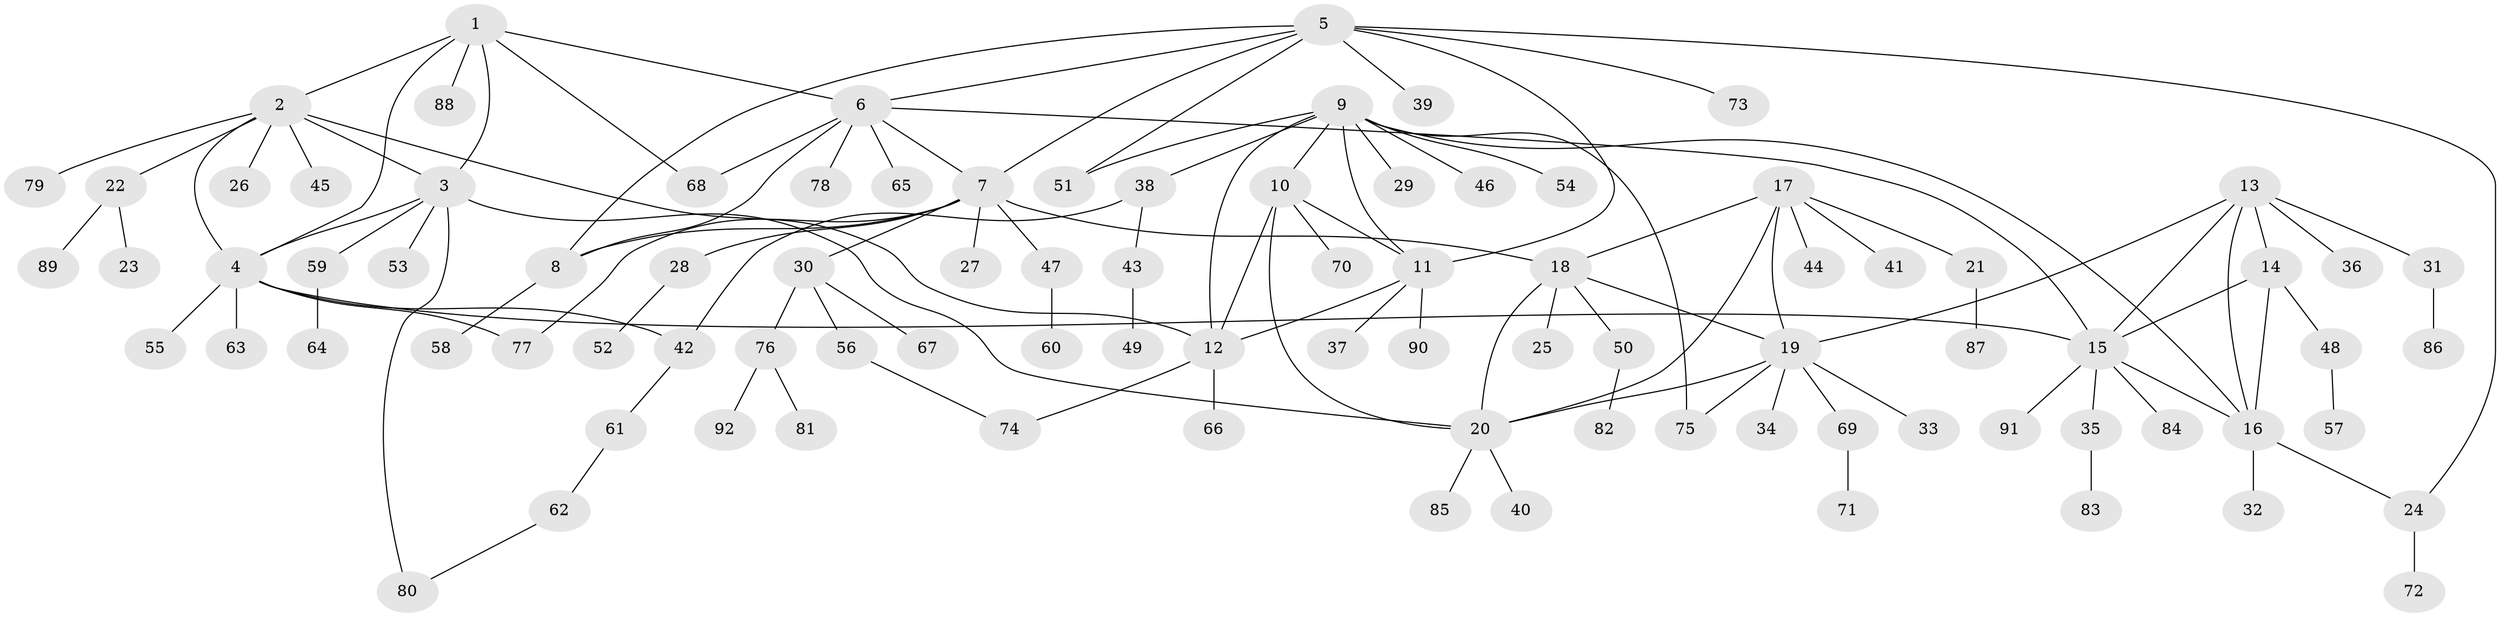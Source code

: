 // coarse degree distribution, {5: 0.029411764705882353, 9: 0.04411764705882353, 6: 0.029411764705882353, 7: 0.04411764705882353, 3: 0.029411764705882353, 10: 0.014705882352941176, 4: 0.04411764705882353, 8: 0.029411764705882353, 2: 0.17647058823529413, 1: 0.5588235294117647}
// Generated by graph-tools (version 1.1) at 2025/52/02/27/25 19:52:19]
// undirected, 92 vertices, 120 edges
graph export_dot {
graph [start="1"]
  node [color=gray90,style=filled];
  1;
  2;
  3;
  4;
  5;
  6;
  7;
  8;
  9;
  10;
  11;
  12;
  13;
  14;
  15;
  16;
  17;
  18;
  19;
  20;
  21;
  22;
  23;
  24;
  25;
  26;
  27;
  28;
  29;
  30;
  31;
  32;
  33;
  34;
  35;
  36;
  37;
  38;
  39;
  40;
  41;
  42;
  43;
  44;
  45;
  46;
  47;
  48;
  49;
  50;
  51;
  52;
  53;
  54;
  55;
  56;
  57;
  58;
  59;
  60;
  61;
  62;
  63;
  64;
  65;
  66;
  67;
  68;
  69;
  70;
  71;
  72;
  73;
  74;
  75;
  76;
  77;
  78;
  79;
  80;
  81;
  82;
  83;
  84;
  85;
  86;
  87;
  88;
  89;
  90;
  91;
  92;
  1 -- 2;
  1 -- 3;
  1 -- 4;
  1 -- 6;
  1 -- 68;
  1 -- 88;
  2 -- 3;
  2 -- 4;
  2 -- 12;
  2 -- 22;
  2 -- 26;
  2 -- 45;
  2 -- 79;
  3 -- 4;
  3 -- 20;
  3 -- 53;
  3 -- 59;
  3 -- 80;
  4 -- 15;
  4 -- 42;
  4 -- 55;
  4 -- 63;
  4 -- 77;
  5 -- 6;
  5 -- 7;
  5 -- 8;
  5 -- 11;
  5 -- 24;
  5 -- 39;
  5 -- 51;
  5 -- 73;
  6 -- 7;
  6 -- 8;
  6 -- 15;
  6 -- 65;
  6 -- 68;
  6 -- 78;
  7 -- 8;
  7 -- 18;
  7 -- 27;
  7 -- 28;
  7 -- 30;
  7 -- 47;
  7 -- 77;
  8 -- 58;
  9 -- 10;
  9 -- 11;
  9 -- 12;
  9 -- 16;
  9 -- 29;
  9 -- 38;
  9 -- 46;
  9 -- 51;
  9 -- 54;
  9 -- 75;
  10 -- 11;
  10 -- 12;
  10 -- 20;
  10 -- 70;
  11 -- 12;
  11 -- 37;
  11 -- 90;
  12 -- 66;
  12 -- 74;
  13 -- 14;
  13 -- 15;
  13 -- 16;
  13 -- 19;
  13 -- 31;
  13 -- 36;
  14 -- 15;
  14 -- 16;
  14 -- 48;
  15 -- 16;
  15 -- 35;
  15 -- 84;
  15 -- 91;
  16 -- 24;
  16 -- 32;
  17 -- 18;
  17 -- 19;
  17 -- 20;
  17 -- 21;
  17 -- 41;
  17 -- 44;
  18 -- 19;
  18 -- 20;
  18 -- 25;
  18 -- 50;
  19 -- 20;
  19 -- 33;
  19 -- 34;
  19 -- 69;
  19 -- 75;
  20 -- 40;
  20 -- 85;
  21 -- 87;
  22 -- 23;
  22 -- 89;
  24 -- 72;
  28 -- 52;
  30 -- 56;
  30 -- 67;
  30 -- 76;
  31 -- 86;
  35 -- 83;
  38 -- 42;
  38 -- 43;
  42 -- 61;
  43 -- 49;
  47 -- 60;
  48 -- 57;
  50 -- 82;
  56 -- 74;
  59 -- 64;
  61 -- 62;
  62 -- 80;
  69 -- 71;
  76 -- 81;
  76 -- 92;
}

